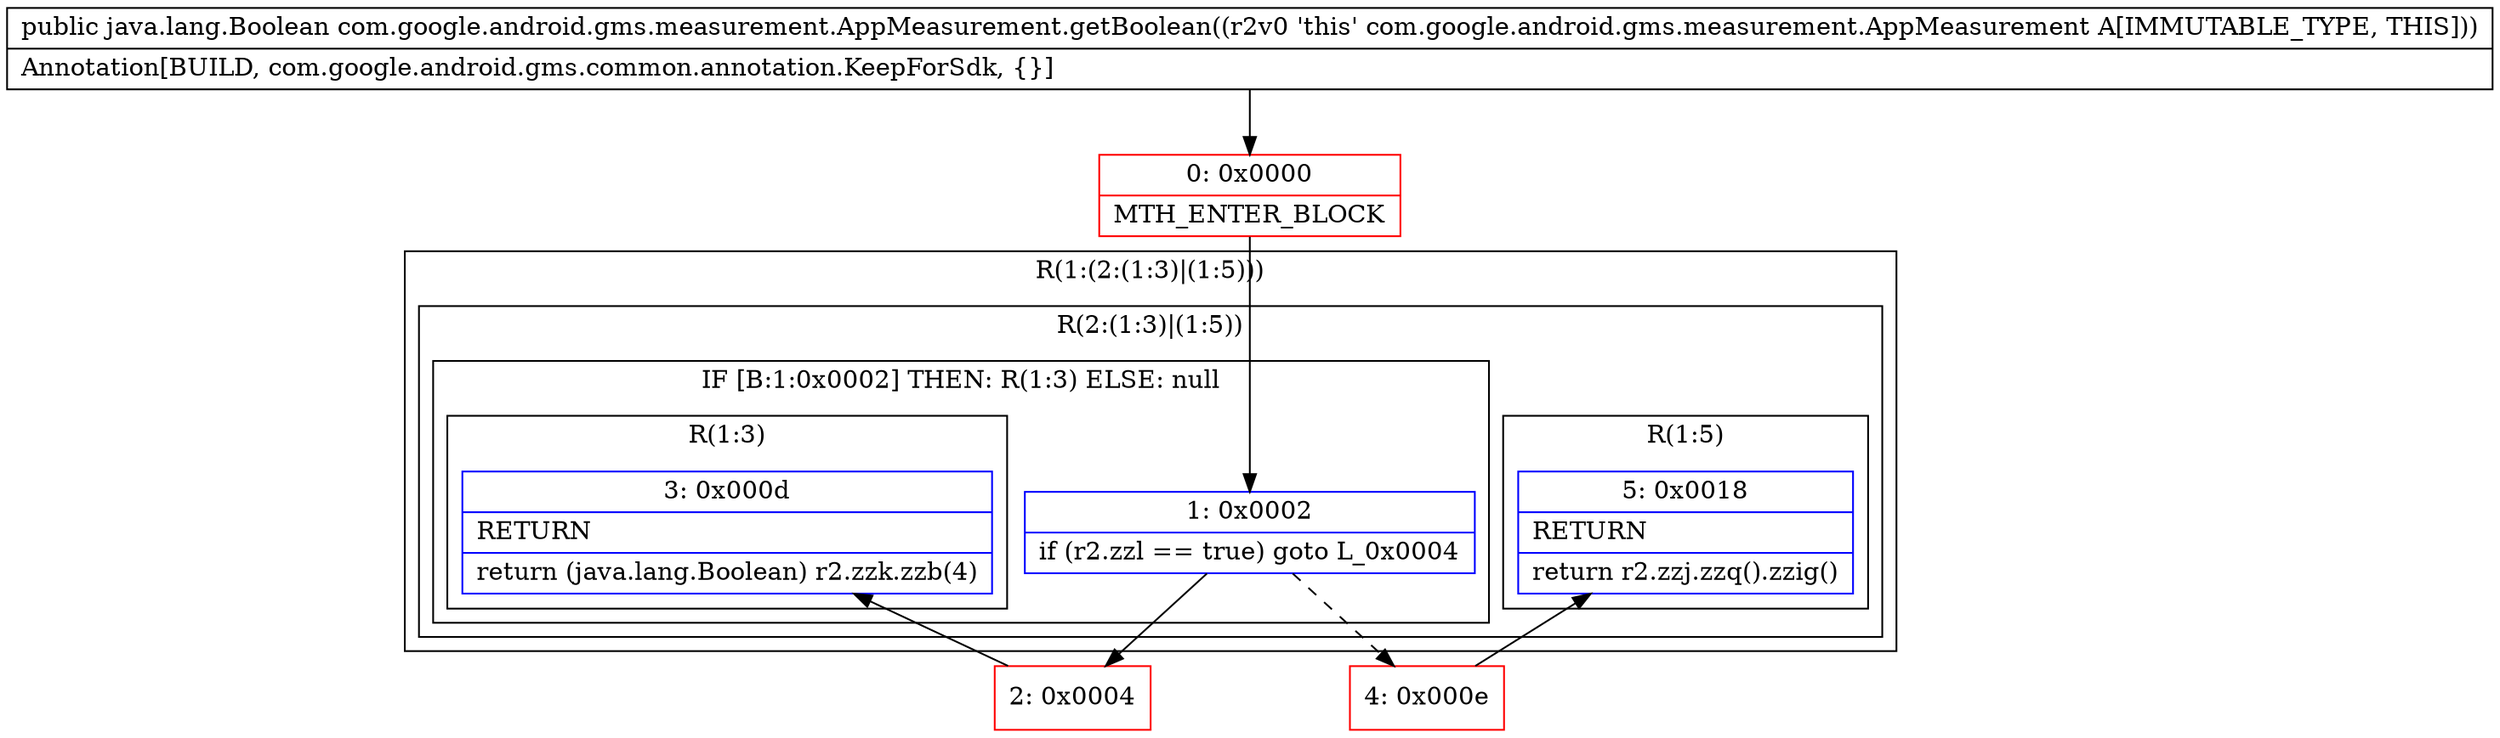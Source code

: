 digraph "CFG forcom.google.android.gms.measurement.AppMeasurement.getBoolean()Ljava\/lang\/Boolean;" {
subgraph cluster_Region_754961431 {
label = "R(1:(2:(1:3)|(1:5)))";
node [shape=record,color=blue];
subgraph cluster_Region_1294376580 {
label = "R(2:(1:3)|(1:5))";
node [shape=record,color=blue];
subgraph cluster_IfRegion_1362889078 {
label = "IF [B:1:0x0002] THEN: R(1:3) ELSE: null";
node [shape=record,color=blue];
Node_1 [shape=record,label="{1\:\ 0x0002|if (r2.zzl == true) goto L_0x0004\l}"];
subgraph cluster_Region_1998663263 {
label = "R(1:3)";
node [shape=record,color=blue];
Node_3 [shape=record,label="{3\:\ 0x000d|RETURN\l|return (java.lang.Boolean) r2.zzk.zzb(4)\l}"];
}
}
subgraph cluster_Region_627891160 {
label = "R(1:5)";
node [shape=record,color=blue];
Node_5 [shape=record,label="{5\:\ 0x0018|RETURN\l|return r2.zzj.zzq().zzig()\l}"];
}
}
}
Node_0 [shape=record,color=red,label="{0\:\ 0x0000|MTH_ENTER_BLOCK\l}"];
Node_2 [shape=record,color=red,label="{2\:\ 0x0004}"];
Node_4 [shape=record,color=red,label="{4\:\ 0x000e}"];
MethodNode[shape=record,label="{public java.lang.Boolean com.google.android.gms.measurement.AppMeasurement.getBoolean((r2v0 'this' com.google.android.gms.measurement.AppMeasurement A[IMMUTABLE_TYPE, THIS]))  | Annotation[BUILD, com.google.android.gms.common.annotation.KeepForSdk, \{\}]\l}"];
MethodNode -> Node_0;
Node_1 -> Node_2;
Node_1 -> Node_4[style=dashed];
Node_0 -> Node_1;
Node_2 -> Node_3;
Node_4 -> Node_5;
}

